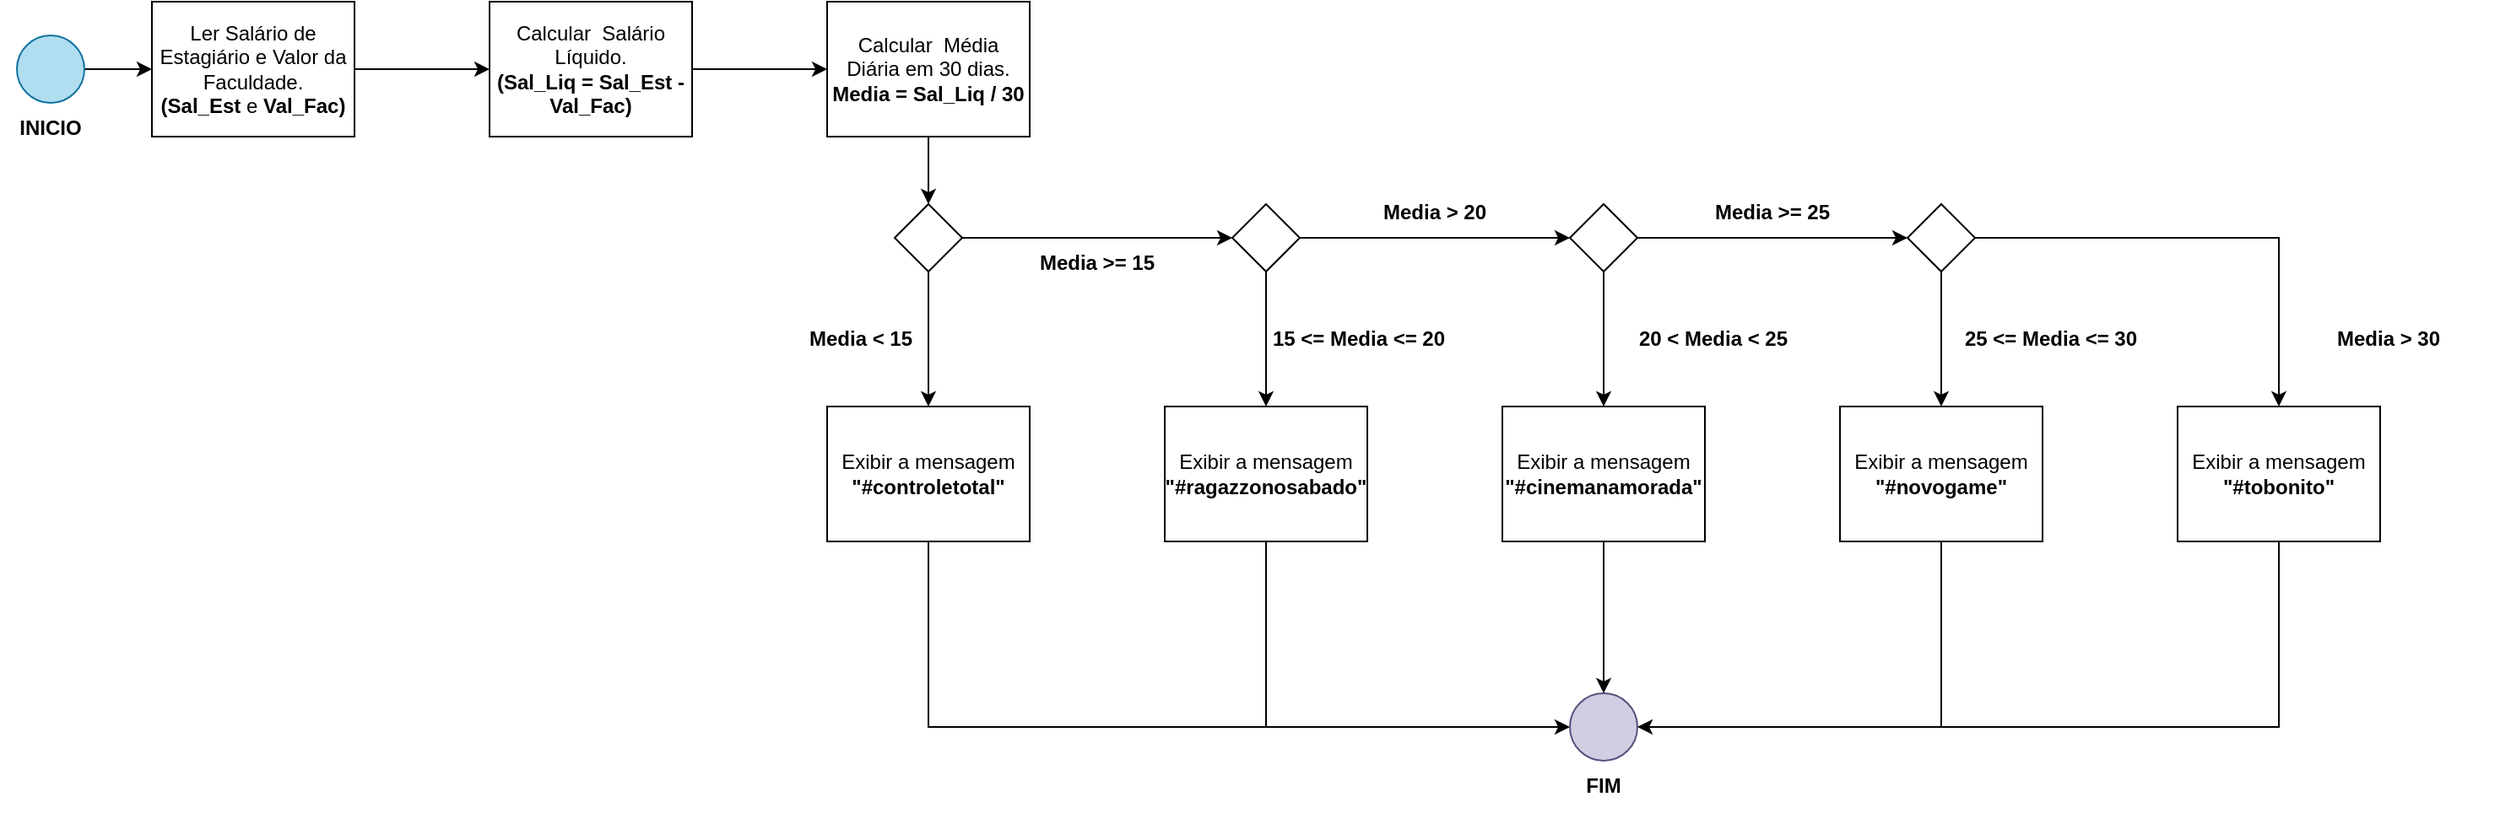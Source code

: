 <mxfile version="23.1.1" type="github" pages="2">
  <diagram name="Exercício 7" id="cViD2hHgw0PeuSOtFopX">
    <mxGraphModel dx="955" dy="446" grid="1" gridSize="10" guides="1" tooltips="1" connect="1" arrows="1" fold="1" page="1" pageScale="1" pageWidth="827" pageHeight="1169" math="0" shadow="0">
      <root>
        <mxCell id="0" />
        <mxCell id="1" parent="0" />
        <mxCell id="w6NW4HsJK8lRZk9CLlEC-3" value="" style="edgeStyle=orthogonalEdgeStyle;rounded=0;orthogonalLoop=1;jettySize=auto;html=1;" parent="1" source="w6NW4HsJK8lRZk9CLlEC-1" target="w6NW4HsJK8lRZk9CLlEC-2" edge="1">
          <mxGeometry relative="1" as="geometry" />
        </mxCell>
        <mxCell id="w6NW4HsJK8lRZk9CLlEC-1" value="" style="ellipse;whiteSpace=wrap;html=1;aspect=fixed;fillColor=#b1ddf0;strokeColor=#10739e;" parent="1" vertex="1">
          <mxGeometry x="40" y="100" width="40" height="40" as="geometry" />
        </mxCell>
        <mxCell id="w6NW4HsJK8lRZk9CLlEC-5" value="" style="edgeStyle=orthogonalEdgeStyle;rounded=0;orthogonalLoop=1;jettySize=auto;html=1;" parent="1" source="w6NW4HsJK8lRZk9CLlEC-2" target="w6NW4HsJK8lRZk9CLlEC-4" edge="1">
          <mxGeometry relative="1" as="geometry" />
        </mxCell>
        <mxCell id="w6NW4HsJK8lRZk9CLlEC-2" value="Ler Salário de Estagiário e Valor da Faculdade.&lt;br&gt;&lt;b&gt;(Sal_Est&amp;nbsp;&lt;/b&gt;e &lt;b&gt;Val_Fac)&lt;/b&gt;" style="whiteSpace=wrap;html=1;" parent="1" vertex="1">
          <mxGeometry x="120" y="80" width="120" height="80" as="geometry" />
        </mxCell>
        <mxCell id="w6NW4HsJK8lRZk9CLlEC-8" value="" style="edgeStyle=orthogonalEdgeStyle;rounded=0;orthogonalLoop=1;jettySize=auto;html=1;" parent="1" source="w6NW4HsJK8lRZk9CLlEC-4" target="w6NW4HsJK8lRZk9CLlEC-7" edge="1">
          <mxGeometry relative="1" as="geometry" />
        </mxCell>
        <mxCell id="w6NW4HsJK8lRZk9CLlEC-4" value="Calcular&amp;nbsp; Salário Líquido.&lt;br&gt;&lt;b&gt;(Sal_Liq = Sal_Est - Val_Fac)&lt;/b&gt;" style="whiteSpace=wrap;html=1;" parent="1" vertex="1">
          <mxGeometry x="320" y="80" width="120" height="80" as="geometry" />
        </mxCell>
        <mxCell id="w6NW4HsJK8lRZk9CLlEC-10" value="" style="edgeStyle=orthogonalEdgeStyle;rounded=0;orthogonalLoop=1;jettySize=auto;html=1;" parent="1" source="w6NW4HsJK8lRZk9CLlEC-7" target="w6NW4HsJK8lRZk9CLlEC-9" edge="1">
          <mxGeometry relative="1" as="geometry" />
        </mxCell>
        <mxCell id="w6NW4HsJK8lRZk9CLlEC-7" value="Calcular&amp;nbsp; Média Diária em 30 dias.&lt;br&gt;&lt;b&gt;Media = Sal_Liq / 30&lt;/b&gt;" style="whiteSpace=wrap;html=1;" parent="1" vertex="1">
          <mxGeometry x="520" y="80" width="120" height="80" as="geometry" />
        </mxCell>
        <mxCell id="r2Y3RzrMEeVNva1n7LEs-2" value="" style="edgeStyle=orthogonalEdgeStyle;rounded=0;orthogonalLoop=1;jettySize=auto;html=1;" edge="1" parent="1" source="w6NW4HsJK8lRZk9CLlEC-9" target="r2Y3RzrMEeVNva1n7LEs-1">
          <mxGeometry relative="1" as="geometry" />
        </mxCell>
        <mxCell id="r2Y3RzrMEeVNva1n7LEs-4" value="" style="edgeStyle=orthogonalEdgeStyle;rounded=0;orthogonalLoop=1;jettySize=auto;html=1;" edge="1" parent="1" source="w6NW4HsJK8lRZk9CLlEC-9" target="r2Y3RzrMEeVNva1n7LEs-3">
          <mxGeometry relative="1" as="geometry" />
        </mxCell>
        <mxCell id="w6NW4HsJK8lRZk9CLlEC-9" value="" style="rhombus;whiteSpace=wrap;html=1;" parent="1" vertex="1">
          <mxGeometry x="560" y="200" width="40" height="40" as="geometry" />
        </mxCell>
        <mxCell id="r2Y3RzrMEeVNva1n7LEs-33" style="edgeStyle=orthogonalEdgeStyle;rounded=0;orthogonalLoop=1;jettySize=auto;html=1;exitX=0.5;exitY=1;exitDx=0;exitDy=0;entryX=0;entryY=0.5;entryDx=0;entryDy=0;" edge="1" parent="1" source="r2Y3RzrMEeVNva1n7LEs-1" target="r2Y3RzrMEeVNva1n7LEs-6">
          <mxGeometry relative="1" as="geometry" />
        </mxCell>
        <mxCell id="r2Y3RzrMEeVNva1n7LEs-1" value="Exibir a mensagem&lt;br&gt;&lt;b&gt;&quot;#controletotal&quot;&lt;/b&gt;" style="whiteSpace=wrap;html=1;" vertex="1" parent="1">
          <mxGeometry x="520" y="320" width="120" height="80" as="geometry" />
        </mxCell>
        <mxCell id="r2Y3RzrMEeVNva1n7LEs-9" value="" style="edgeStyle=orthogonalEdgeStyle;rounded=0;orthogonalLoop=1;jettySize=auto;html=1;" edge="1" parent="1" source="r2Y3RzrMEeVNva1n7LEs-3" target="r2Y3RzrMEeVNva1n7LEs-8">
          <mxGeometry relative="1" as="geometry" />
        </mxCell>
        <mxCell id="r2Y3RzrMEeVNva1n7LEs-13" value="" style="edgeStyle=orthogonalEdgeStyle;rounded=0;orthogonalLoop=1;jettySize=auto;html=1;" edge="1" parent="1" source="r2Y3RzrMEeVNva1n7LEs-3">
          <mxGeometry relative="1" as="geometry">
            <mxPoint x="960" y="220" as="targetPoint" />
            <Array as="points">
              <mxPoint x="850" y="220" />
              <mxPoint x="850" y="220" />
            </Array>
          </mxGeometry>
        </mxCell>
        <mxCell id="r2Y3RzrMEeVNva1n7LEs-3" value="" style="rhombus;whiteSpace=wrap;html=1;" vertex="1" parent="1">
          <mxGeometry x="760" y="200" width="40" height="40" as="geometry" />
        </mxCell>
        <mxCell id="r2Y3RzrMEeVNva1n7LEs-5" value="&lt;b style=&quot;border-color: var(--border-color);&quot;&gt;Media &amp;lt; 15&lt;/b&gt;" style="text;html=1;strokeColor=none;fillColor=none;align=center;verticalAlign=middle;whiteSpace=wrap;rounded=0;" vertex="1" parent="1">
          <mxGeometry x="490" y="240" width="100" height="80" as="geometry" />
        </mxCell>
        <mxCell id="r2Y3RzrMEeVNva1n7LEs-6" value="" style="ellipse;whiteSpace=wrap;html=1;fillColor=#d0cee2;strokeColor=#56517e;" vertex="1" parent="1">
          <mxGeometry x="960" y="490" width="40" height="40" as="geometry" />
        </mxCell>
        <mxCell id="r2Y3RzrMEeVNva1n7LEs-8" value="Exibir a mensagem&lt;br style=&quot;border-color: var(--border-color);&quot;&gt;&lt;b style=&quot;border-color: var(--border-color);&quot;&gt;&quot;#ragazzonosabado&quot;&lt;/b&gt;" style="whiteSpace=wrap;html=1;" vertex="1" parent="1">
          <mxGeometry x="720" y="320" width="120" height="80" as="geometry" />
        </mxCell>
        <mxCell id="r2Y3RzrMEeVNva1n7LEs-10" value="&lt;b style=&quot;border-color: var(--border-color);&quot;&gt;Media &amp;gt;= 15&lt;/b&gt;" style="text;html=1;strokeColor=none;fillColor=none;align=center;verticalAlign=middle;whiteSpace=wrap;rounded=0;" vertex="1" parent="1">
          <mxGeometry x="640" y="220" width="80" height="30" as="geometry" />
        </mxCell>
        <mxCell id="r2Y3RzrMEeVNva1n7LEs-11" value="&lt;div&gt;&lt;b&gt;15 &amp;lt;= Media &amp;lt;= 20&lt;/b&gt;&lt;/div&gt;" style="text;html=1;strokeColor=none;fillColor=none;align=center;verticalAlign=middle;whiteSpace=wrap;rounded=0;" vertex="1" parent="1">
          <mxGeometry x="770" y="240" width="130" height="80" as="geometry" />
        </mxCell>
        <mxCell id="r2Y3RzrMEeVNva1n7LEs-17" value="" style="edgeStyle=orthogonalEdgeStyle;rounded=0;orthogonalLoop=1;jettySize=auto;html=1;" edge="1" parent="1" source="r2Y3RzrMEeVNva1n7LEs-14" target="r2Y3RzrMEeVNva1n7LEs-16">
          <mxGeometry relative="1" as="geometry" />
        </mxCell>
        <mxCell id="r2Y3RzrMEeVNva1n7LEs-20" value="" style="edgeStyle=orthogonalEdgeStyle;rounded=0;orthogonalLoop=1;jettySize=auto;html=1;" edge="1" parent="1" source="r2Y3RzrMEeVNva1n7LEs-14" target="r2Y3RzrMEeVNva1n7LEs-19">
          <mxGeometry relative="1" as="geometry" />
        </mxCell>
        <mxCell id="r2Y3RzrMEeVNva1n7LEs-14" value="" style="rhombus;whiteSpace=wrap;html=1;" vertex="1" parent="1">
          <mxGeometry x="960" y="200" width="40" height="40" as="geometry" />
        </mxCell>
        <mxCell id="r2Y3RzrMEeVNva1n7LEs-15" value="&lt;b style=&quot;border-color: var(--border-color);&quot;&gt;Media &amp;gt; 20&lt;/b&gt;" style="text;html=1;strokeColor=none;fillColor=none;align=center;verticalAlign=middle;whiteSpace=wrap;rounded=0;" vertex="1" parent="1">
          <mxGeometry x="840" y="190" width="80" height="30" as="geometry" />
        </mxCell>
        <mxCell id="r2Y3RzrMEeVNva1n7LEs-37" style="edgeStyle=orthogonalEdgeStyle;rounded=0;orthogonalLoop=1;jettySize=auto;html=1;exitX=0.5;exitY=1;exitDx=0;exitDy=0;entryX=0.5;entryY=0;entryDx=0;entryDy=0;" edge="1" parent="1" source="r2Y3RzrMEeVNva1n7LEs-16" target="r2Y3RzrMEeVNva1n7LEs-6">
          <mxGeometry relative="1" as="geometry" />
        </mxCell>
        <mxCell id="r2Y3RzrMEeVNva1n7LEs-16" value="Exibir a mensagem&lt;br style=&quot;border-color: var(--border-color);&quot;&gt;&lt;b style=&quot;border-color: var(--border-color);&quot;&gt;&quot;#cinemanamorada&quot;&lt;/b&gt;" style="whiteSpace=wrap;html=1;" vertex="1" parent="1">
          <mxGeometry x="920" y="320" width="120" height="80" as="geometry" />
        </mxCell>
        <mxCell id="r2Y3RzrMEeVNva1n7LEs-18" value="&lt;div&gt;&lt;b&gt;20 &amp;lt; Media &amp;lt; 25&lt;/b&gt;&lt;/div&gt;" style="text;html=1;strokeColor=none;fillColor=none;align=center;verticalAlign=middle;whiteSpace=wrap;rounded=0;" vertex="1" parent="1">
          <mxGeometry x="980" y="240" width="130" height="80" as="geometry" />
        </mxCell>
        <mxCell id="r2Y3RzrMEeVNva1n7LEs-23" value="" style="edgeStyle=orthogonalEdgeStyle;rounded=0;orthogonalLoop=1;jettySize=auto;html=1;" edge="1" parent="1" source="r2Y3RzrMEeVNva1n7LEs-19" target="r2Y3RzrMEeVNva1n7LEs-22">
          <mxGeometry relative="1" as="geometry" />
        </mxCell>
        <mxCell id="r2Y3RzrMEeVNva1n7LEs-30" value="" style="edgeStyle=orthogonalEdgeStyle;rounded=0;orthogonalLoop=1;jettySize=auto;html=1;entryX=0.5;entryY=0;entryDx=0;entryDy=0;" edge="1" parent="1" source="r2Y3RzrMEeVNva1n7LEs-19" target="r2Y3RzrMEeVNva1n7LEs-29">
          <mxGeometry relative="1" as="geometry" />
        </mxCell>
        <mxCell id="r2Y3RzrMEeVNva1n7LEs-19" value="" style="rhombus;whiteSpace=wrap;html=1;" vertex="1" parent="1">
          <mxGeometry x="1160" y="200" width="40" height="40" as="geometry" />
        </mxCell>
        <mxCell id="r2Y3RzrMEeVNva1n7LEs-21" value="&lt;b style=&quot;border-color: var(--border-color);&quot;&gt;Media &amp;gt;= 25&lt;/b&gt;" style="text;html=1;strokeColor=none;fillColor=none;align=center;verticalAlign=middle;whiteSpace=wrap;rounded=0;" vertex="1" parent="1">
          <mxGeometry x="1040" y="190" width="80" height="30" as="geometry" />
        </mxCell>
        <mxCell id="r2Y3RzrMEeVNva1n7LEs-22" value="Exibir a mensagem&lt;br style=&quot;border-color: var(--border-color);&quot;&gt;&lt;b style=&quot;border-color: var(--border-color);&quot;&gt;&quot;#novogame&quot;&lt;/b&gt;" style="whiteSpace=wrap;html=1;" vertex="1" parent="1">
          <mxGeometry x="1120" y="320" width="120" height="80" as="geometry" />
        </mxCell>
        <mxCell id="r2Y3RzrMEeVNva1n7LEs-24" value="&lt;div&gt;&lt;b&gt;25 &amp;lt;= Media &amp;lt;= 30&lt;/b&gt;&lt;/div&gt;" style="text;html=1;strokeColor=none;fillColor=none;align=center;verticalAlign=middle;whiteSpace=wrap;rounded=0;" vertex="1" parent="1">
          <mxGeometry x="1180" y="240" width="130" height="80" as="geometry" />
        </mxCell>
        <mxCell id="r2Y3RzrMEeVNva1n7LEs-38" style="edgeStyle=orthogonalEdgeStyle;rounded=0;orthogonalLoop=1;jettySize=auto;html=1;exitX=0.5;exitY=1;exitDx=0;exitDy=0;entryX=1;entryY=0.5;entryDx=0;entryDy=0;" edge="1" parent="1" source="r2Y3RzrMEeVNva1n7LEs-29" target="r2Y3RzrMEeVNva1n7LEs-6">
          <mxGeometry relative="1" as="geometry" />
        </mxCell>
        <mxCell id="r2Y3RzrMEeVNva1n7LEs-29" value="Exibir a mensagem&lt;br style=&quot;border-color: var(--border-color);&quot;&gt;&lt;b style=&quot;border-color: var(--border-color);&quot;&gt;&quot;#tobonito&quot;&lt;/b&gt;" style="rounded=0;whiteSpace=wrap;html=1;" vertex="1" parent="1">
          <mxGeometry x="1320" y="320" width="120" height="80" as="geometry" />
        </mxCell>
        <mxCell id="r2Y3RzrMEeVNva1n7LEs-31" value="&lt;div&gt;&lt;b&gt;Media &amp;gt; 30&lt;/b&gt;&lt;/div&gt;" style="text;html=1;strokeColor=none;fillColor=none;align=center;verticalAlign=middle;whiteSpace=wrap;rounded=0;" vertex="1" parent="1">
          <mxGeometry x="1380" y="240" width="130" height="80" as="geometry" />
        </mxCell>
        <mxCell id="r2Y3RzrMEeVNva1n7LEs-36" value="" style="endArrow=none;html=1;rounded=0;entryX=0.5;entryY=1;entryDx=0;entryDy=0;" edge="1" parent="1" target="r2Y3RzrMEeVNva1n7LEs-8">
          <mxGeometry width="50" height="50" relative="1" as="geometry">
            <mxPoint x="780" y="510" as="sourcePoint" />
            <mxPoint x="800" y="440" as="targetPoint" />
          </mxGeometry>
        </mxCell>
        <mxCell id="r2Y3RzrMEeVNva1n7LEs-39" value="" style="endArrow=none;html=1;rounded=0;entryX=0.5;entryY=1;entryDx=0;entryDy=0;" edge="1" parent="1" target="r2Y3RzrMEeVNva1n7LEs-22">
          <mxGeometry width="50" height="50" relative="1" as="geometry">
            <mxPoint x="1180" y="510" as="sourcePoint" />
            <mxPoint x="1180" y="400" as="targetPoint" />
          </mxGeometry>
        </mxCell>
        <mxCell id="r2Y3RzrMEeVNva1n7LEs-40" value="&lt;b&gt;FIM&lt;/b&gt;" style="text;html=1;strokeColor=none;fillColor=none;align=center;verticalAlign=middle;whiteSpace=wrap;rounded=0;" vertex="1" parent="1">
          <mxGeometry x="950" y="530" width="60" height="30" as="geometry" />
        </mxCell>
        <mxCell id="r2Y3RzrMEeVNva1n7LEs-41" value="&lt;b&gt;INICIO&lt;/b&gt;" style="text;html=1;strokeColor=none;fillColor=none;align=center;verticalAlign=middle;whiteSpace=wrap;rounded=0;" vertex="1" parent="1">
          <mxGeometry x="30" y="140" width="60" height="30" as="geometry" />
        </mxCell>
      </root>
    </mxGraphModel>
  </diagram>
  <diagram id="MxRDXuk77pKSjF4SgyQo" name="Página-2">
    <mxGraphModel dx="955" dy="446" grid="1" gridSize="10" guides="1" tooltips="1" connect="1" arrows="1" fold="1" page="1" pageScale="1" pageWidth="827" pageHeight="1169" math="0" shadow="0">
      <root>
        <mxCell id="0" />
        <mxCell id="1" parent="0" />
      </root>
    </mxGraphModel>
  </diagram>
</mxfile>
